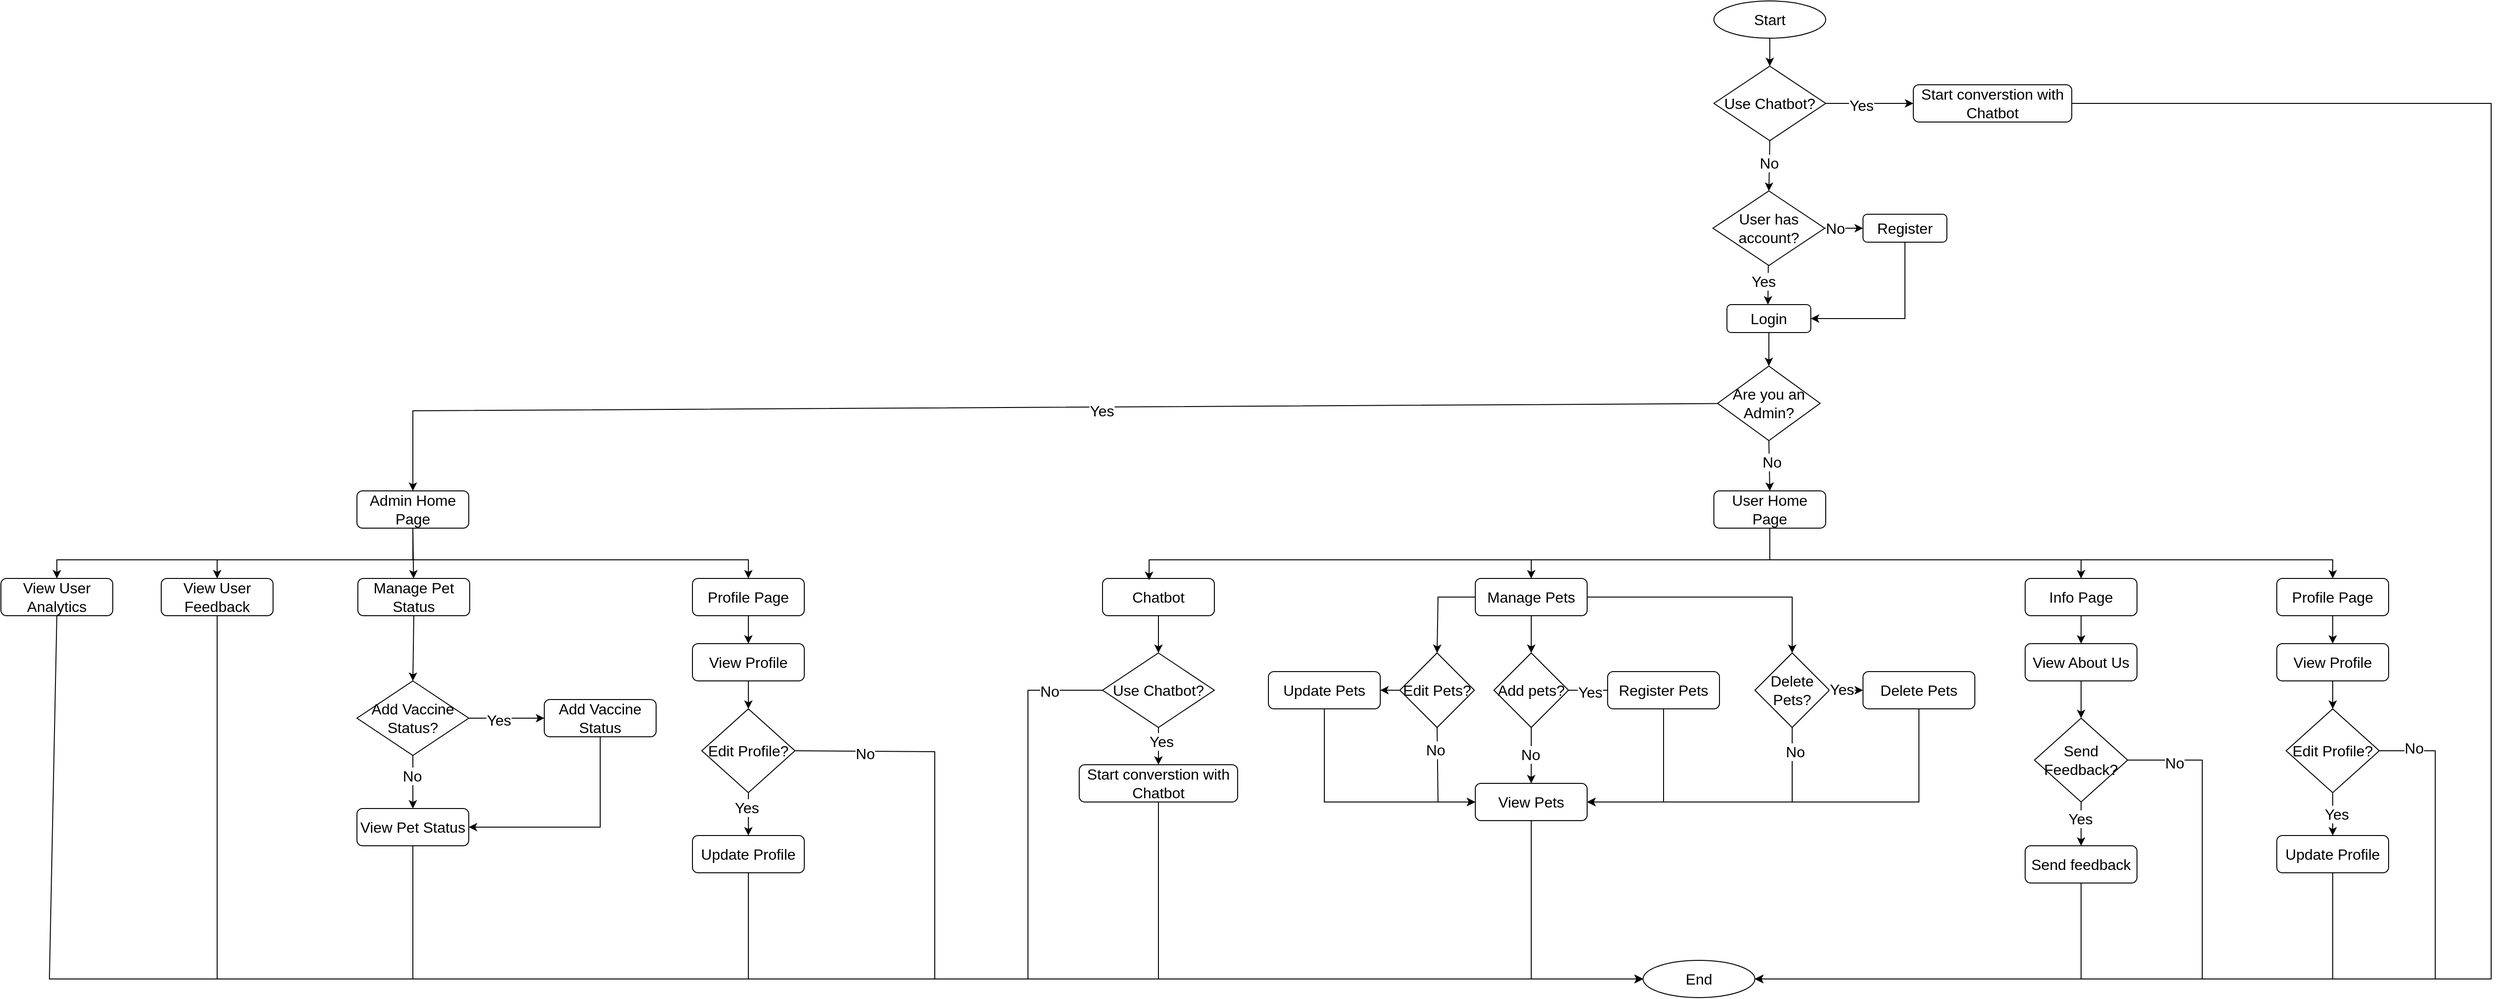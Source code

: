 <mxfile version="24.9.0">
  <diagram id="C5RBs43oDa-KdzZeNtuy" name="Page-1">
    <mxGraphModel dx="6538" dy="3127" grid="1" gridSize="10" guides="1" tooltips="1" connect="1" arrows="1" fold="1" page="1" pageScale="1" pageWidth="1169" pageHeight="827" math="0" shadow="0">
      <root>
        <mxCell id="WIyWlLk6GJQsqaUBKTNV-0" />
        <mxCell id="WIyWlLk6GJQsqaUBKTNV-1" parent="WIyWlLk6GJQsqaUBKTNV-0" />
        <mxCell id="iGWFrbJc25Ctp-Jr03vj-0" value="&lt;font style=&quot;font-size: 16px;&quot;&gt;Start&lt;/font&gt;" style="ellipse;whiteSpace=wrap;html=1;" vertex="1" parent="WIyWlLk6GJQsqaUBKTNV-1">
          <mxGeometry x="316" y="-80" width="120" height="40" as="geometry" />
        </mxCell>
        <mxCell id="iGWFrbJc25Ctp-Jr03vj-3" value="&lt;font style=&quot;font-size: 16px;&quot;&gt;User has account?&lt;/font&gt;" style="rhombus;whiteSpace=wrap;html=1;" vertex="1" parent="WIyWlLk6GJQsqaUBKTNV-1">
          <mxGeometry x="315" y="124" width="120" height="80" as="geometry" />
        </mxCell>
        <mxCell id="iGWFrbJc25Ctp-Jr03vj-4" value="" style="endArrow=classic;html=1;rounded=0;exitX=0.5;exitY=1;exitDx=0;exitDy=0;" edge="1" parent="WIyWlLk6GJQsqaUBKTNV-1">
          <mxGeometry width="50" height="50" relative="1" as="geometry">
            <mxPoint x="374.38" y="204" as="sourcePoint" />
            <mxPoint x="374" y="246" as="targetPoint" />
          </mxGeometry>
        </mxCell>
        <mxCell id="iGWFrbJc25Ctp-Jr03vj-9" value="&lt;font style=&quot;font-size: 16px;&quot;&gt;Yes&lt;/font&gt;" style="edgeLabel;html=1;align=center;verticalAlign=middle;resizable=0;points=[];" vertex="1" connectable="0" parent="iGWFrbJc25Ctp-Jr03vj-4">
          <mxGeometry x="-0.212" y="-5" relative="1" as="geometry">
            <mxPoint as="offset" />
          </mxGeometry>
        </mxCell>
        <mxCell id="iGWFrbJc25Ctp-Jr03vj-5" value="&lt;font style=&quot;font-size: 16px;&quot;&gt;Login&lt;/font&gt;" style="rounded=1;whiteSpace=wrap;html=1;" vertex="1" parent="WIyWlLk6GJQsqaUBKTNV-1">
          <mxGeometry x="330" y="246" width="90" height="30" as="geometry" />
        </mxCell>
        <mxCell id="iGWFrbJc25Ctp-Jr03vj-8" value="&lt;font style=&quot;font-size: 16px;&quot;&gt;Register&lt;/font&gt;" style="rounded=1;whiteSpace=wrap;html=1;" vertex="1" parent="WIyWlLk6GJQsqaUBKTNV-1">
          <mxGeometry x="476" y="149" width="90" height="30" as="geometry" />
        </mxCell>
        <mxCell id="iGWFrbJc25Ctp-Jr03vj-10" value="" style="endArrow=classic;html=1;rounded=0;entryX=0;entryY=0.5;entryDx=0;entryDy=0;" edge="1" parent="WIyWlLk6GJQsqaUBKTNV-1" source="iGWFrbJc25Ctp-Jr03vj-3" target="iGWFrbJc25Ctp-Jr03vj-8">
          <mxGeometry width="50" height="50" relative="1" as="geometry">
            <mxPoint x="275" y="276" as="sourcePoint" />
            <mxPoint x="325" y="226" as="targetPoint" />
          </mxGeometry>
        </mxCell>
        <mxCell id="iGWFrbJc25Ctp-Jr03vj-11" value="&lt;font style=&quot;font-size: 16px;&quot;&gt;No&lt;/font&gt;" style="edgeLabel;html=1;align=center;verticalAlign=middle;resizable=0;points=[];" vertex="1" connectable="0" parent="iGWFrbJc25Ctp-Jr03vj-10">
          <mxGeometry x="-0.415" relative="1" as="geometry">
            <mxPoint x="-1" as="offset" />
          </mxGeometry>
        </mxCell>
        <mxCell id="iGWFrbJc25Ctp-Jr03vj-12" value="" style="endArrow=classic;html=1;rounded=0;exitX=0.5;exitY=1;exitDx=0;exitDy=0;entryX=1;entryY=0.5;entryDx=0;entryDy=0;" edge="1" parent="WIyWlLk6GJQsqaUBKTNV-1" source="iGWFrbJc25Ctp-Jr03vj-8" target="iGWFrbJc25Ctp-Jr03vj-5">
          <mxGeometry width="50" height="50" relative="1" as="geometry">
            <mxPoint x="275" y="276" as="sourcePoint" />
            <mxPoint x="325" y="226" as="targetPoint" />
            <Array as="points">
              <mxPoint x="521" y="261" />
            </Array>
          </mxGeometry>
        </mxCell>
        <mxCell id="iGWFrbJc25Ctp-Jr03vj-13" value="" style="endArrow=classic;html=1;rounded=0;exitX=0.5;exitY=1;exitDx=0;exitDy=0;entryX=0.5;entryY=0;entryDx=0;entryDy=0;" edge="1" parent="WIyWlLk6GJQsqaUBKTNV-1" source="iGWFrbJc25Ctp-Jr03vj-5" target="iGWFrbJc25Ctp-Jr03vj-14">
          <mxGeometry width="50" height="50" relative="1" as="geometry">
            <mxPoint x="275" y="276" as="sourcePoint" />
            <mxPoint x="375" y="316" as="targetPoint" />
          </mxGeometry>
        </mxCell>
        <mxCell id="iGWFrbJc25Ctp-Jr03vj-14" value="&lt;font style=&quot;font-size: 16px;&quot;&gt;Are you an Admin?&lt;/font&gt;" style="rhombus;whiteSpace=wrap;html=1;" vertex="1" parent="WIyWlLk6GJQsqaUBKTNV-1">
          <mxGeometry x="320" y="312" width="110" height="80" as="geometry" />
        </mxCell>
        <mxCell id="iGWFrbJc25Ctp-Jr03vj-16" value="" style="endArrow=classic;html=1;rounded=0;exitX=0.5;exitY=1;exitDx=0;exitDy=0;" edge="1" parent="WIyWlLk6GJQsqaUBKTNV-1" source="iGWFrbJc25Ctp-Jr03vj-14">
          <mxGeometry width="50" height="50" relative="1" as="geometry">
            <mxPoint x="340" y="526" as="sourcePoint" />
            <mxPoint x="376" y="446" as="targetPoint" />
          </mxGeometry>
        </mxCell>
        <mxCell id="iGWFrbJc25Ctp-Jr03vj-18" value="&lt;font style=&quot;font-size: 16px;&quot;&gt;No&lt;/font&gt;" style="edgeLabel;html=1;align=center;verticalAlign=middle;resizable=0;points=[];" vertex="1" connectable="0" parent="iGWFrbJc25Ctp-Jr03vj-16">
          <mxGeometry x="-0.167" y="2" relative="1" as="geometry">
            <mxPoint as="offset" />
          </mxGeometry>
        </mxCell>
        <mxCell id="iGWFrbJc25Ctp-Jr03vj-19" value="&lt;font style=&quot;font-size: 16px;&quot;&gt;User Home Page&lt;/font&gt;" style="rounded=1;whiteSpace=wrap;html=1;" vertex="1" parent="WIyWlLk6GJQsqaUBKTNV-1">
          <mxGeometry x="316" y="446" width="120" height="40" as="geometry" />
        </mxCell>
        <mxCell id="iGWFrbJc25Ctp-Jr03vj-23" value="&lt;font style=&quot;font-size: 16px;&quot;&gt;Manage Pets&lt;/font&gt;" style="rounded=1;whiteSpace=wrap;html=1;" vertex="1" parent="WIyWlLk6GJQsqaUBKTNV-1">
          <mxGeometry x="60" y="540" width="120" height="40" as="geometry" />
        </mxCell>
        <mxCell id="iGWFrbJc25Ctp-Jr03vj-25" value="" style="endArrow=classic;html=1;rounded=0;entryX=0.5;entryY=0;entryDx=0;entryDy=0;exitX=0.5;exitY=1;exitDx=0;exitDy=0;" edge="1" parent="WIyWlLk6GJQsqaUBKTNV-1" source="iGWFrbJc25Ctp-Jr03vj-19" target="iGWFrbJc25Ctp-Jr03vj-23">
          <mxGeometry width="50" height="50" relative="1" as="geometry">
            <mxPoint x="380" y="510" as="sourcePoint" />
            <mxPoint x="380" y="460" as="targetPoint" />
            <Array as="points">
              <mxPoint x="376" y="520" />
              <mxPoint x="120" y="520" />
            </Array>
          </mxGeometry>
        </mxCell>
        <mxCell id="iGWFrbJc25Ctp-Jr03vj-26" value="" style="endArrow=classic;html=1;rounded=0;exitX=0.5;exitY=1;exitDx=0;exitDy=0;entryX=0.5;entryY=0;entryDx=0;entryDy=0;" edge="1" parent="WIyWlLk6GJQsqaUBKTNV-1" source="iGWFrbJc25Ctp-Jr03vj-23" target="iGWFrbJc25Ctp-Jr03vj-27">
          <mxGeometry width="50" height="50" relative="1" as="geometry">
            <mxPoint x="330" y="510" as="sourcePoint" />
            <mxPoint x="120" y="620" as="targetPoint" />
          </mxGeometry>
        </mxCell>
        <mxCell id="iGWFrbJc25Ctp-Jr03vj-27" value="&lt;font style=&quot;font-size: 16px;&quot;&gt;Add pets?&lt;/font&gt;" style="rhombus;whiteSpace=wrap;html=1;" vertex="1" parent="WIyWlLk6GJQsqaUBKTNV-1">
          <mxGeometry x="80" y="620" width="80" height="80" as="geometry" />
        </mxCell>
        <mxCell id="iGWFrbJc25Ctp-Jr03vj-28" value="" style="endArrow=classic;html=1;rounded=0;exitX=1;exitY=0.5;exitDx=0;exitDy=0;" edge="1" parent="WIyWlLk6GJQsqaUBKTNV-1" source="iGWFrbJc25Ctp-Jr03vj-27">
          <mxGeometry width="50" height="50" relative="1" as="geometry">
            <mxPoint x="330" y="510" as="sourcePoint" />
            <mxPoint x="220" y="660" as="targetPoint" />
          </mxGeometry>
        </mxCell>
        <mxCell id="iGWFrbJc25Ctp-Jr03vj-29" value="&lt;font style=&quot;font-size: 16px;&quot;&gt;Yes&lt;/font&gt;" style="edgeLabel;html=1;align=center;verticalAlign=middle;resizable=0;points=[];" vertex="1" connectable="0" parent="iGWFrbJc25Ctp-Jr03vj-28">
          <mxGeometry x="-0.248" y="-2" relative="1" as="geometry">
            <mxPoint as="offset" />
          </mxGeometry>
        </mxCell>
        <mxCell id="iGWFrbJc25Ctp-Jr03vj-30" value="&lt;font style=&quot;font-size: 16px;&quot;&gt;Register Pets&lt;/font&gt;" style="rounded=1;whiteSpace=wrap;html=1;" vertex="1" parent="WIyWlLk6GJQsqaUBKTNV-1">
          <mxGeometry x="202" y="640" width="120" height="40" as="geometry" />
        </mxCell>
        <mxCell id="iGWFrbJc25Ctp-Jr03vj-34" value="&lt;font style=&quot;font-size: 16px;&quot;&gt;View Pets&lt;/font&gt;" style="rounded=1;whiteSpace=wrap;html=1;" vertex="1" parent="WIyWlLk6GJQsqaUBKTNV-1">
          <mxGeometry x="60" y="760" width="120" height="40" as="geometry" />
        </mxCell>
        <mxCell id="iGWFrbJc25Ctp-Jr03vj-35" value="" style="endArrow=classic;html=1;rounded=0;exitX=0.5;exitY=1;exitDx=0;exitDy=0;entryX=0.5;entryY=0;entryDx=0;entryDy=0;" edge="1" parent="WIyWlLk6GJQsqaUBKTNV-1" source="iGWFrbJc25Ctp-Jr03vj-27" target="iGWFrbJc25Ctp-Jr03vj-34">
          <mxGeometry width="50" height="50" relative="1" as="geometry">
            <mxPoint x="230" y="770" as="sourcePoint" />
            <mxPoint x="280" y="720" as="targetPoint" />
          </mxGeometry>
        </mxCell>
        <mxCell id="iGWFrbJc25Ctp-Jr03vj-36" value="&lt;font style=&quot;font-size: 16px;&quot;&gt;No&lt;/font&gt;" style="edgeLabel;html=1;align=center;verticalAlign=middle;resizable=0;points=[];" vertex="1" connectable="0" parent="iGWFrbJc25Ctp-Jr03vj-35">
          <mxGeometry x="-0.047" y="-1" relative="1" as="geometry">
            <mxPoint as="offset" />
          </mxGeometry>
        </mxCell>
        <mxCell id="iGWFrbJc25Ctp-Jr03vj-37" value="" style="endArrow=classic;html=1;rounded=0;exitX=0;exitY=0.5;exitDx=0;exitDy=0;entryX=0.5;entryY=0;entryDx=0;entryDy=0;" edge="1" parent="WIyWlLk6GJQsqaUBKTNV-1" source="iGWFrbJc25Ctp-Jr03vj-23" target="iGWFrbJc25Ctp-Jr03vj-38">
          <mxGeometry width="50" height="50" relative="1" as="geometry">
            <mxPoint x="230" y="760" as="sourcePoint" />
            <mxPoint x="-70" y="560" as="targetPoint" />
            <Array as="points">
              <mxPoint x="20" y="560" />
            </Array>
          </mxGeometry>
        </mxCell>
        <mxCell id="iGWFrbJc25Ctp-Jr03vj-38" value="&lt;font style=&quot;font-size: 16px;&quot;&gt;Edit Pets?&lt;/font&gt;" style="rhombus;whiteSpace=wrap;html=1;" vertex="1" parent="WIyWlLk6GJQsqaUBKTNV-1">
          <mxGeometry x="-21" y="620" width="80" height="80" as="geometry" />
        </mxCell>
        <mxCell id="iGWFrbJc25Ctp-Jr03vj-39" value="" style="endArrow=classic;html=1;rounded=0;exitX=0.5;exitY=1;exitDx=0;exitDy=0;entryX=1;entryY=0.5;entryDx=0;entryDy=0;" edge="1" parent="WIyWlLk6GJQsqaUBKTNV-1" source="iGWFrbJc25Ctp-Jr03vj-30" target="iGWFrbJc25Ctp-Jr03vj-34">
          <mxGeometry width="50" height="50" relative="1" as="geometry">
            <mxPoint x="230" y="660" as="sourcePoint" />
            <mxPoint x="280" y="610" as="targetPoint" />
            <Array as="points">
              <mxPoint x="262" y="780" />
            </Array>
          </mxGeometry>
        </mxCell>
        <mxCell id="iGWFrbJc25Ctp-Jr03vj-40" value="" style="endArrow=classic;html=1;rounded=0;exitX=0.5;exitY=1;exitDx=0;exitDy=0;entryX=0;entryY=0.5;entryDx=0;entryDy=0;" edge="1" parent="WIyWlLk6GJQsqaUBKTNV-1" source="iGWFrbJc25Ctp-Jr03vj-38" target="iGWFrbJc25Ctp-Jr03vj-34">
          <mxGeometry width="50" height="50" relative="1" as="geometry">
            <mxPoint x="-30" y="710" as="sourcePoint" />
            <mxPoint x="280" y="610" as="targetPoint" />
            <Array as="points">
              <mxPoint x="20" y="780" />
            </Array>
          </mxGeometry>
        </mxCell>
        <mxCell id="iGWFrbJc25Ctp-Jr03vj-41" value="&lt;font style=&quot;font-size: 16px;&quot;&gt;No&lt;/font&gt;" style="edgeLabel;html=1;align=center;verticalAlign=middle;resizable=0;points=[];" vertex="1" connectable="0" parent="iGWFrbJc25Ctp-Jr03vj-40">
          <mxGeometry x="-0.607" y="-3" relative="1" as="geometry">
            <mxPoint as="offset" />
          </mxGeometry>
        </mxCell>
        <mxCell id="iGWFrbJc25Ctp-Jr03vj-42" value="" style="endArrow=classic;html=1;rounded=0;exitX=0;exitY=0.5;exitDx=0;exitDy=0;entryX=1;entryY=0.5;entryDx=0;entryDy=0;" edge="1" parent="WIyWlLk6GJQsqaUBKTNV-1" source="iGWFrbJc25Ctp-Jr03vj-38" target="iGWFrbJc25Ctp-Jr03vj-43">
          <mxGeometry width="50" height="50" relative="1" as="geometry">
            <mxPoint x="-20" y="780" as="sourcePoint" />
            <mxPoint x="-110" y="660" as="targetPoint" />
          </mxGeometry>
        </mxCell>
        <mxCell id="iGWFrbJc25Ctp-Jr03vj-43" value="&lt;span style=&quot;font-size: 16px;&quot;&gt;Update Pets&lt;/span&gt;" style="rounded=1;whiteSpace=wrap;html=1;" vertex="1" parent="WIyWlLk6GJQsqaUBKTNV-1">
          <mxGeometry x="-162" y="640" width="120" height="40" as="geometry" />
        </mxCell>
        <mxCell id="iGWFrbJc25Ctp-Jr03vj-45" value="" style="endArrow=classic;html=1;rounded=0;exitX=0.5;exitY=1;exitDx=0;exitDy=0;entryX=0;entryY=0.5;entryDx=0;entryDy=0;" edge="1" parent="WIyWlLk6GJQsqaUBKTNV-1" source="iGWFrbJc25Ctp-Jr03vj-43" target="iGWFrbJc25Ctp-Jr03vj-34">
          <mxGeometry width="50" height="50" relative="1" as="geometry">
            <mxPoint x="-20" y="710" as="sourcePoint" />
            <mxPoint x="-30" y="780" as="targetPoint" />
            <Array as="points">
              <mxPoint x="-102" y="780" />
            </Array>
          </mxGeometry>
        </mxCell>
        <mxCell id="iGWFrbJc25Ctp-Jr03vj-48" value="" style="endArrow=classic;html=1;rounded=0;exitX=1;exitY=0.5;exitDx=0;exitDy=0;entryX=0.5;entryY=0;entryDx=0;entryDy=0;" edge="1" parent="WIyWlLk6GJQsqaUBKTNV-1" source="iGWFrbJc25Ctp-Jr03vj-23" target="iGWFrbJc25Ctp-Jr03vj-49">
          <mxGeometry width="50" height="50" relative="1" as="geometry">
            <mxPoint x="-440" y="660" as="sourcePoint" />
            <mxPoint x="370" y="560" as="targetPoint" />
            <Array as="points">
              <mxPoint x="400" y="560" />
            </Array>
          </mxGeometry>
        </mxCell>
        <mxCell id="iGWFrbJc25Ctp-Jr03vj-49" value="&lt;font style=&quot;font-size: 16px;&quot;&gt;Delete Pets?&lt;/font&gt;" style="rhombus;whiteSpace=wrap;html=1;" vertex="1" parent="WIyWlLk6GJQsqaUBKTNV-1">
          <mxGeometry x="360" y="620" width="80" height="80" as="geometry" />
        </mxCell>
        <mxCell id="iGWFrbJc25Ctp-Jr03vj-50" value="" style="endArrow=classic;html=1;rounded=0;exitX=0.5;exitY=1;exitDx=0;exitDy=0;entryX=1;entryY=0.5;entryDx=0;entryDy=0;" edge="1" parent="WIyWlLk6GJQsqaUBKTNV-1" source="iGWFrbJc25Ctp-Jr03vj-49" target="iGWFrbJc25Ctp-Jr03vj-34">
          <mxGeometry width="50" height="50" relative="1" as="geometry">
            <mxPoint x="-290" y="520" as="sourcePoint" />
            <mxPoint x="-240" y="470" as="targetPoint" />
            <Array as="points">
              <mxPoint x="400" y="780" />
            </Array>
          </mxGeometry>
        </mxCell>
        <mxCell id="iGWFrbJc25Ctp-Jr03vj-51" value="&lt;font style=&quot;font-size: 16px;&quot;&gt;No&lt;/font&gt;" style="edgeLabel;html=1;align=center;verticalAlign=middle;resizable=0;points=[];" vertex="1" connectable="0" parent="iGWFrbJc25Ctp-Jr03vj-50">
          <mxGeometry x="-0.828" y="3" relative="1" as="geometry">
            <mxPoint as="offset" />
          </mxGeometry>
        </mxCell>
        <mxCell id="iGWFrbJc25Ctp-Jr03vj-52" value="&lt;font style=&quot;font-size: 16px;&quot;&gt;Delete Pets&lt;/font&gt;" style="rounded=1;whiteSpace=wrap;html=1;" vertex="1" parent="WIyWlLk6GJQsqaUBKTNV-1">
          <mxGeometry x="476" y="640" width="120" height="40" as="geometry" />
        </mxCell>
        <mxCell id="iGWFrbJc25Ctp-Jr03vj-53" value="" style="endArrow=classic;html=1;rounded=0;exitX=1;exitY=0.5;exitDx=0;exitDy=0;entryX=0;entryY=0.5;entryDx=0;entryDy=0;" edge="1" parent="WIyWlLk6GJQsqaUBKTNV-1" source="iGWFrbJc25Ctp-Jr03vj-49" target="iGWFrbJc25Ctp-Jr03vj-52">
          <mxGeometry width="50" height="50" relative="1" as="geometry">
            <mxPoint x="580" y="450" as="sourcePoint" />
            <mxPoint x="630" y="400" as="targetPoint" />
          </mxGeometry>
        </mxCell>
        <mxCell id="iGWFrbJc25Ctp-Jr03vj-54" value="&lt;font style=&quot;font-size: 16px;&quot;&gt;Yes&lt;/font&gt;" style="edgeLabel;html=1;align=center;verticalAlign=middle;resizable=0;points=[];" vertex="1" connectable="0" parent="iGWFrbJc25Ctp-Jr03vj-53">
          <mxGeometry x="-0.3" y="1" relative="1" as="geometry">
            <mxPoint as="offset" />
          </mxGeometry>
        </mxCell>
        <mxCell id="iGWFrbJc25Ctp-Jr03vj-55" value="" style="endArrow=classic;html=1;rounded=0;exitX=0.5;exitY=1;exitDx=0;exitDy=0;entryX=1;entryY=0.5;entryDx=0;entryDy=0;" edge="1" parent="WIyWlLk6GJQsqaUBKTNV-1" source="iGWFrbJc25Ctp-Jr03vj-52" target="iGWFrbJc25Ctp-Jr03vj-34">
          <mxGeometry width="50" height="50" relative="1" as="geometry">
            <mxPoint x="390" y="580" as="sourcePoint" />
            <mxPoint x="440" y="530" as="targetPoint" />
            <Array as="points">
              <mxPoint x="536" y="780" />
            </Array>
          </mxGeometry>
        </mxCell>
        <mxCell id="iGWFrbJc25Ctp-Jr03vj-57" value="&lt;font style=&quot;font-size: 16px;&quot;&gt;Info Page&lt;/font&gt;" style="rounded=1;whiteSpace=wrap;html=1;" vertex="1" parent="WIyWlLk6GJQsqaUBKTNV-1">
          <mxGeometry x="650" y="540" width="120" height="40" as="geometry" />
        </mxCell>
        <mxCell id="iGWFrbJc25Ctp-Jr03vj-58" value="" style="endArrow=classic;html=1;rounded=0;entryX=0.5;entryY=0;entryDx=0;entryDy=0;exitX=0.5;exitY=1;exitDx=0;exitDy=0;" edge="1" parent="WIyWlLk6GJQsqaUBKTNV-1" source="iGWFrbJc25Ctp-Jr03vj-19" target="iGWFrbJc25Ctp-Jr03vj-57">
          <mxGeometry width="50" height="50" relative="1" as="geometry">
            <mxPoint x="450" y="470" as="sourcePoint" />
            <mxPoint x="500" y="420" as="targetPoint" />
            <Array as="points">
              <mxPoint x="376" y="520" />
              <mxPoint x="530" y="520" />
              <mxPoint x="710" y="520" />
            </Array>
          </mxGeometry>
        </mxCell>
        <mxCell id="iGWFrbJc25Ctp-Jr03vj-60" value="&lt;span style=&quot;font-size: 16px;&quot;&gt;End&lt;/span&gt;" style="ellipse;whiteSpace=wrap;html=1;" vertex="1" parent="WIyWlLk6GJQsqaUBKTNV-1">
          <mxGeometry x="240" y="950" width="120" height="40" as="geometry" />
        </mxCell>
        <mxCell id="iGWFrbJc25Ctp-Jr03vj-61" value="" style="endArrow=classic;html=1;rounded=0;exitX=0.5;exitY=1;exitDx=0;exitDy=0;entryX=0;entryY=0.5;entryDx=0;entryDy=0;" edge="1" parent="WIyWlLk6GJQsqaUBKTNV-1" source="iGWFrbJc25Ctp-Jr03vj-34" target="iGWFrbJc25Ctp-Jr03vj-60">
          <mxGeometry width="50" height="50" relative="1" as="geometry">
            <mxPoint x="340" y="750" as="sourcePoint" />
            <mxPoint x="390" y="700" as="targetPoint" />
            <Array as="points">
              <mxPoint x="120" y="970" />
            </Array>
          </mxGeometry>
        </mxCell>
        <mxCell id="iGWFrbJc25Ctp-Jr03vj-62" value="&lt;font style=&quot;font-size: 16px;&quot;&gt;View About Us&lt;/font&gt;" style="rounded=1;whiteSpace=wrap;html=1;" vertex="1" parent="WIyWlLk6GJQsqaUBKTNV-1">
          <mxGeometry x="650" y="610" width="120" height="40" as="geometry" />
        </mxCell>
        <mxCell id="iGWFrbJc25Ctp-Jr03vj-63" value="" style="endArrow=classic;html=1;rounded=0;exitX=0.5;exitY=1;exitDx=0;exitDy=0;entryX=0.5;entryY=0;entryDx=0;entryDy=0;" edge="1" parent="WIyWlLk6GJQsqaUBKTNV-1" source="iGWFrbJc25Ctp-Jr03vj-57" target="iGWFrbJc25Ctp-Jr03vj-62">
          <mxGeometry width="50" height="50" relative="1" as="geometry">
            <mxPoint x="700" y="590" as="sourcePoint" />
            <mxPoint x="390" y="700" as="targetPoint" />
          </mxGeometry>
        </mxCell>
        <mxCell id="iGWFrbJc25Ctp-Jr03vj-65" value="&lt;font style=&quot;font-size: 16px;&quot;&gt;Send Feedback?&lt;/font&gt;" style="rhombus;whiteSpace=wrap;html=1;" vertex="1" parent="WIyWlLk6GJQsqaUBKTNV-1">
          <mxGeometry x="660" y="690" width="100" height="90" as="geometry" />
        </mxCell>
        <mxCell id="iGWFrbJc25Ctp-Jr03vj-66" value="" style="endArrow=classic;html=1;rounded=0;exitX=0.5;exitY=1;exitDx=0;exitDy=0;" edge="1" parent="WIyWlLk6GJQsqaUBKTNV-1" source="iGWFrbJc25Ctp-Jr03vj-62" target="iGWFrbJc25Ctp-Jr03vj-65">
          <mxGeometry width="50" height="50" relative="1" as="geometry">
            <mxPoint x="440" y="740" as="sourcePoint" />
            <mxPoint x="490" y="690" as="targetPoint" />
          </mxGeometry>
        </mxCell>
        <mxCell id="iGWFrbJc25Ctp-Jr03vj-69" value="&lt;span style=&quot;font-size: 16px;&quot;&gt;Send feedback&lt;/span&gt;" style="rounded=1;whiteSpace=wrap;html=1;" vertex="1" parent="WIyWlLk6GJQsqaUBKTNV-1">
          <mxGeometry x="650" y="827" width="120" height="40" as="geometry" />
        </mxCell>
        <mxCell id="iGWFrbJc25Ctp-Jr03vj-70" value="" style="endArrow=classic;html=1;rounded=0;exitX=0.5;exitY=1;exitDx=0;exitDy=0;" edge="1" parent="WIyWlLk6GJQsqaUBKTNV-1" source="iGWFrbJc25Ctp-Jr03vj-65" target="iGWFrbJc25Ctp-Jr03vj-69">
          <mxGeometry width="50" height="50" relative="1" as="geometry">
            <mxPoint x="440" y="740" as="sourcePoint" />
            <mxPoint x="490" y="690" as="targetPoint" />
          </mxGeometry>
        </mxCell>
        <mxCell id="iGWFrbJc25Ctp-Jr03vj-71" value="&lt;font style=&quot;font-size: 16px;&quot;&gt;Yes&lt;/font&gt;" style="edgeLabel;html=1;align=center;verticalAlign=middle;resizable=0;points=[];" vertex="1" connectable="0" parent="iGWFrbJc25Ctp-Jr03vj-70">
          <mxGeometry x="-0.247" y="-1" relative="1" as="geometry">
            <mxPoint as="offset" />
          </mxGeometry>
        </mxCell>
        <mxCell id="iGWFrbJc25Ctp-Jr03vj-75" value="" style="endArrow=classic;html=1;rounded=0;exitX=0.5;exitY=1;exitDx=0;exitDy=0;entryX=1;entryY=0.5;entryDx=0;entryDy=0;" edge="1" parent="WIyWlLk6GJQsqaUBKTNV-1" source="iGWFrbJc25Ctp-Jr03vj-69" target="iGWFrbJc25Ctp-Jr03vj-60">
          <mxGeometry width="50" height="50" relative="1" as="geometry">
            <mxPoint x="440" y="730" as="sourcePoint" />
            <mxPoint x="490" y="680" as="targetPoint" />
            <Array as="points">
              <mxPoint x="710" y="970" />
            </Array>
          </mxGeometry>
        </mxCell>
        <mxCell id="iGWFrbJc25Ctp-Jr03vj-76" value="&lt;span style=&quot;font-size: 16px;&quot;&gt;Profile Page&lt;/span&gt;" style="rounded=1;whiteSpace=wrap;html=1;" vertex="1" parent="WIyWlLk6GJQsqaUBKTNV-1">
          <mxGeometry x="920" y="540" width="120" height="40" as="geometry" />
        </mxCell>
        <mxCell id="iGWFrbJc25Ctp-Jr03vj-78" value="" style="endArrow=classic;html=1;rounded=0;exitX=0.5;exitY=1;exitDx=0;exitDy=0;entryX=0.5;entryY=0;entryDx=0;entryDy=0;" edge="1" parent="WIyWlLk6GJQsqaUBKTNV-1" source="iGWFrbJc25Ctp-Jr03vj-19" target="iGWFrbJc25Ctp-Jr03vj-76">
          <mxGeometry width="50" height="50" relative="1" as="geometry">
            <mxPoint x="240" y="810" as="sourcePoint" />
            <mxPoint x="290" y="760" as="targetPoint" />
            <Array as="points">
              <mxPoint x="376" y="520" />
              <mxPoint x="690" y="520" />
              <mxPoint x="980" y="520" />
            </Array>
          </mxGeometry>
        </mxCell>
        <mxCell id="iGWFrbJc25Ctp-Jr03vj-79" value="&lt;font style=&quot;font-size: 16px;&quot;&gt;View Profile&lt;/font&gt;" style="rounded=1;whiteSpace=wrap;html=1;" vertex="1" parent="WIyWlLk6GJQsqaUBKTNV-1">
          <mxGeometry x="920" y="610" width="120" height="40" as="geometry" />
        </mxCell>
        <mxCell id="iGWFrbJc25Ctp-Jr03vj-80" value="" style="endArrow=classic;html=1;rounded=0;exitX=0.5;exitY=1;exitDx=0;exitDy=0;entryX=0.5;entryY=0;entryDx=0;entryDy=0;" edge="1" parent="WIyWlLk6GJQsqaUBKTNV-1" source="iGWFrbJc25Ctp-Jr03vj-76" target="iGWFrbJc25Ctp-Jr03vj-79">
          <mxGeometry width="50" height="50" relative="1" as="geometry">
            <mxPoint x="270" y="800" as="sourcePoint" />
            <mxPoint x="320" y="750" as="targetPoint" />
          </mxGeometry>
        </mxCell>
        <mxCell id="iGWFrbJc25Ctp-Jr03vj-81" value="&lt;font style=&quot;font-size: 16px;&quot;&gt;Edit Profile?&lt;/font&gt;" style="rhombus;whiteSpace=wrap;html=1;" vertex="1" parent="WIyWlLk6GJQsqaUBKTNV-1">
          <mxGeometry x="930" y="680" width="100" height="90" as="geometry" />
        </mxCell>
        <mxCell id="iGWFrbJc25Ctp-Jr03vj-82" value="" style="endArrow=classic;html=1;rounded=0;exitX=1;exitY=0.5;exitDx=0;exitDy=0;entryX=1;entryY=0.5;entryDx=0;entryDy=0;" edge="1" parent="WIyWlLk6GJQsqaUBKTNV-1" source="iGWFrbJc25Ctp-Jr03vj-65" target="iGWFrbJc25Ctp-Jr03vj-60">
          <mxGeometry width="50" height="50" relative="1" as="geometry">
            <mxPoint x="610" y="760" as="sourcePoint" />
            <mxPoint x="660" y="710" as="targetPoint" />
            <Array as="points">
              <mxPoint x="840" y="735" />
              <mxPoint x="840" y="970" />
              <mxPoint x="670" y="970" />
            </Array>
          </mxGeometry>
        </mxCell>
        <mxCell id="iGWFrbJc25Ctp-Jr03vj-84" value="&lt;font style=&quot;font-size: 16px;&quot;&gt;No&lt;/font&gt;" style="edgeLabel;html=1;align=center;verticalAlign=middle;resizable=0;points=[];" vertex="1" connectable="0" parent="iGWFrbJc25Ctp-Jr03vj-82">
          <mxGeometry x="-0.874" y="-3" relative="1" as="geometry">
            <mxPoint as="offset" />
          </mxGeometry>
        </mxCell>
        <mxCell id="iGWFrbJc25Ctp-Jr03vj-85" value="" style="endArrow=classic;html=1;rounded=0;exitX=0.5;exitY=1;exitDx=0;exitDy=0;" edge="1" parent="WIyWlLk6GJQsqaUBKTNV-1" source="iGWFrbJc25Ctp-Jr03vj-79" target="iGWFrbJc25Ctp-Jr03vj-81">
          <mxGeometry width="50" height="50" relative="1" as="geometry">
            <mxPoint x="640" y="760" as="sourcePoint" />
            <mxPoint x="690" y="710" as="targetPoint" />
          </mxGeometry>
        </mxCell>
        <mxCell id="iGWFrbJc25Ctp-Jr03vj-86" value="&lt;span style=&quot;font-size: 16px;&quot;&gt;Update Profile&lt;/span&gt;" style="rounded=1;whiteSpace=wrap;html=1;" vertex="1" parent="WIyWlLk6GJQsqaUBKTNV-1">
          <mxGeometry x="920" y="816" width="120" height="40" as="geometry" />
        </mxCell>
        <mxCell id="iGWFrbJc25Ctp-Jr03vj-89" style="edgeStyle=orthogonalEdgeStyle;rounded=0;orthogonalLoop=1;jettySize=auto;html=1;exitX=0.5;exitY=1;exitDx=0;exitDy=0;" edge="1" parent="WIyWlLk6GJQsqaUBKTNV-1" source="iGWFrbJc25Ctp-Jr03vj-86" target="iGWFrbJc25Ctp-Jr03vj-86">
          <mxGeometry relative="1" as="geometry" />
        </mxCell>
        <mxCell id="iGWFrbJc25Ctp-Jr03vj-90" value="" style="endArrow=classic;html=1;rounded=0;entryX=0.5;entryY=0;entryDx=0;entryDy=0;exitX=0.5;exitY=1;exitDx=0;exitDy=0;" edge="1" parent="WIyWlLk6GJQsqaUBKTNV-1" source="iGWFrbJc25Ctp-Jr03vj-81" target="iGWFrbJc25Ctp-Jr03vj-86">
          <mxGeometry width="50" height="50" relative="1" as="geometry">
            <mxPoint x="640" y="760" as="sourcePoint" />
            <mxPoint x="690" y="710" as="targetPoint" />
          </mxGeometry>
        </mxCell>
        <mxCell id="iGWFrbJc25Ctp-Jr03vj-91" value="&lt;font style=&quot;font-size: 16px;&quot;&gt;Yes&lt;/font&gt;" style="edgeLabel;html=1;align=center;verticalAlign=middle;resizable=0;points=[];" vertex="1" connectable="0" parent="iGWFrbJc25Ctp-Jr03vj-90">
          <mxGeometry x="-0.019" y="4" relative="1" as="geometry">
            <mxPoint as="offset" />
          </mxGeometry>
        </mxCell>
        <mxCell id="iGWFrbJc25Ctp-Jr03vj-92" value="" style="endArrow=classic;html=1;rounded=0;exitX=0.5;exitY=1;exitDx=0;exitDy=0;entryX=1;entryY=0.5;entryDx=0;entryDy=0;" edge="1" parent="WIyWlLk6GJQsqaUBKTNV-1" source="iGWFrbJc25Ctp-Jr03vj-86" target="iGWFrbJc25Ctp-Jr03vj-60">
          <mxGeometry width="50" height="50" relative="1" as="geometry">
            <mxPoint x="500" y="690" as="sourcePoint" />
            <mxPoint x="550" y="640" as="targetPoint" />
            <Array as="points">
              <mxPoint x="980" y="970" />
            </Array>
          </mxGeometry>
        </mxCell>
        <mxCell id="iGWFrbJc25Ctp-Jr03vj-93" value="" style="endArrow=classic;html=1;rounded=0;exitX=1;exitY=0.5;exitDx=0;exitDy=0;entryX=1;entryY=0.5;entryDx=0;entryDy=0;" edge="1" parent="WIyWlLk6GJQsqaUBKTNV-1" source="iGWFrbJc25Ctp-Jr03vj-81" target="iGWFrbJc25Ctp-Jr03vj-60">
          <mxGeometry width="50" height="50" relative="1" as="geometry">
            <mxPoint x="380" y="950" as="sourcePoint" />
            <mxPoint x="430" y="900" as="targetPoint" />
            <Array as="points">
              <mxPoint x="1090" y="725" />
              <mxPoint x="1090" y="970" />
            </Array>
          </mxGeometry>
        </mxCell>
        <mxCell id="iGWFrbJc25Ctp-Jr03vj-94" value="&lt;font style=&quot;font-size: 16px;&quot;&gt;No&lt;/font&gt;" style="edgeLabel;html=1;align=center;verticalAlign=middle;resizable=0;points=[];" vertex="1" connectable="0" parent="iGWFrbJc25Ctp-Jr03vj-93">
          <mxGeometry x="-0.929" y="3" relative="1" as="geometry">
            <mxPoint as="offset" />
          </mxGeometry>
        </mxCell>
        <mxCell id="iGWFrbJc25Ctp-Jr03vj-96" value="&lt;span style=&quot;font-size: 16px;&quot;&gt;Use Chatbot?&lt;/span&gt;" style="rhombus;whiteSpace=wrap;html=1;" vertex="1" parent="WIyWlLk6GJQsqaUBKTNV-1">
          <mxGeometry x="316" y="-10" width="120" height="80" as="geometry" />
        </mxCell>
        <mxCell id="iGWFrbJc25Ctp-Jr03vj-97" value="" style="endArrow=classic;html=1;rounded=0;exitX=0.5;exitY=1;exitDx=0;exitDy=0;" edge="1" parent="WIyWlLk6GJQsqaUBKTNV-1" source="iGWFrbJc25Ctp-Jr03vj-0" target="iGWFrbJc25Ctp-Jr03vj-96">
          <mxGeometry width="50" height="50" relative="1" as="geometry">
            <mxPoint x="140" y="60" as="sourcePoint" />
            <mxPoint x="190" y="10" as="targetPoint" />
          </mxGeometry>
        </mxCell>
        <mxCell id="iGWFrbJc25Ctp-Jr03vj-98" value="" style="endArrow=classic;html=1;rounded=0;exitX=0.5;exitY=1;exitDx=0;exitDy=0;entryX=0.5;entryY=0;entryDx=0;entryDy=0;" edge="1" parent="WIyWlLk6GJQsqaUBKTNV-1" source="iGWFrbJc25Ctp-Jr03vj-96" target="iGWFrbJc25Ctp-Jr03vj-3">
          <mxGeometry width="50" height="50" relative="1" as="geometry">
            <mxPoint x="40" y="60" as="sourcePoint" />
            <mxPoint x="90" y="10" as="targetPoint" />
          </mxGeometry>
        </mxCell>
        <mxCell id="iGWFrbJc25Ctp-Jr03vj-99" value="&lt;font style=&quot;font-size: 16px;&quot;&gt;No&lt;/font&gt;" style="edgeLabel;html=1;align=center;verticalAlign=middle;resizable=0;points=[];" vertex="1" connectable="0" parent="iGWFrbJc25Ctp-Jr03vj-98">
          <mxGeometry x="-0.121" y="-1" relative="1" as="geometry">
            <mxPoint as="offset" />
          </mxGeometry>
        </mxCell>
        <mxCell id="iGWFrbJc25Ctp-Jr03vj-100" value="" style="endArrow=classic;html=1;rounded=0;exitX=1;exitY=0.5;exitDx=0;exitDy=0;" edge="1" parent="WIyWlLk6GJQsqaUBKTNV-1" source="iGWFrbJc25Ctp-Jr03vj-96">
          <mxGeometry width="50" height="50" relative="1" as="geometry">
            <mxPoint x="-70" y="-130" as="sourcePoint" />
            <mxPoint x="530" y="30" as="targetPoint" />
          </mxGeometry>
        </mxCell>
        <mxCell id="iGWFrbJc25Ctp-Jr03vj-101" value="&lt;font style=&quot;font-size: 16px;&quot;&gt;Yes&lt;/font&gt;" style="edgeLabel;html=1;align=center;verticalAlign=middle;resizable=0;points=[];" vertex="1" connectable="0" parent="iGWFrbJc25Ctp-Jr03vj-100">
          <mxGeometry x="-0.192" y="-2" relative="1" as="geometry">
            <mxPoint as="offset" />
          </mxGeometry>
        </mxCell>
        <mxCell id="iGWFrbJc25Ctp-Jr03vj-102" value="&lt;font style=&quot;font-size: 16px;&quot;&gt;Start converstion with Chatbot&lt;/font&gt;" style="rounded=1;whiteSpace=wrap;html=1;" vertex="1" parent="WIyWlLk6GJQsqaUBKTNV-1">
          <mxGeometry x="530" y="10" width="170" height="40" as="geometry" />
        </mxCell>
        <mxCell id="iGWFrbJc25Ctp-Jr03vj-103" value="" style="endArrow=classic;html=1;rounded=0;exitX=1;exitY=0.5;exitDx=0;exitDy=0;entryX=1;entryY=0.5;entryDx=0;entryDy=0;" edge="1" parent="WIyWlLk6GJQsqaUBKTNV-1" source="iGWFrbJc25Ctp-Jr03vj-102" target="iGWFrbJc25Ctp-Jr03vj-60">
          <mxGeometry width="50" height="50" relative="1" as="geometry">
            <mxPoint x="130" y="-210" as="sourcePoint" />
            <mxPoint x="478" y="970" as="targetPoint" />
            <Array as="points">
              <mxPoint x="1150" y="30" />
              <mxPoint x="1150" y="970" />
            </Array>
          </mxGeometry>
        </mxCell>
        <mxCell id="iGWFrbJc25Ctp-Jr03vj-104" value="&lt;span style=&quot;font-size: 16px;&quot;&gt;Chatbot&lt;/span&gt;" style="rounded=1;whiteSpace=wrap;html=1;" vertex="1" parent="WIyWlLk6GJQsqaUBKTNV-1">
          <mxGeometry x="-340" y="540" width="120" height="40" as="geometry" />
        </mxCell>
        <mxCell id="iGWFrbJc25Ctp-Jr03vj-105" value="" style="endArrow=classic;html=1;rounded=0;exitX=0.5;exitY=1;exitDx=0;exitDy=0;entryX=0.416;entryY=0.043;entryDx=0;entryDy=0;entryPerimeter=0;" edge="1" parent="WIyWlLk6GJQsqaUBKTNV-1" source="iGWFrbJc25Ctp-Jr03vj-19" target="iGWFrbJc25Ctp-Jr03vj-104">
          <mxGeometry width="50" height="50" relative="1" as="geometry">
            <mxPoint x="80" y="670" as="sourcePoint" />
            <mxPoint x="120" y="490" as="targetPoint" />
            <Array as="points">
              <mxPoint x="376" y="520" />
              <mxPoint x="40" y="520" />
              <mxPoint x="-290" y="520" />
            </Array>
          </mxGeometry>
        </mxCell>
        <mxCell id="iGWFrbJc25Ctp-Jr03vj-106" value="&lt;span style=&quot;font-size: 16px;&quot;&gt;Use Chatbot?&lt;/span&gt;" style="rhombus;whiteSpace=wrap;html=1;" vertex="1" parent="WIyWlLk6GJQsqaUBKTNV-1">
          <mxGeometry x="-340" y="620" width="120" height="80" as="geometry" />
        </mxCell>
        <mxCell id="iGWFrbJc25Ctp-Jr03vj-107" value="" style="endArrow=classic;html=1;rounded=0;exitX=0.5;exitY=1;exitDx=0;exitDy=0;" edge="1" parent="WIyWlLk6GJQsqaUBKTNV-1" source="iGWFrbJc25Ctp-Jr03vj-104" target="iGWFrbJc25Ctp-Jr03vj-106">
          <mxGeometry width="50" height="50" relative="1" as="geometry">
            <mxPoint x="-120" y="680" as="sourcePoint" />
            <mxPoint x="-70" y="630" as="targetPoint" />
          </mxGeometry>
        </mxCell>
        <mxCell id="iGWFrbJc25Ctp-Jr03vj-108" value="" style="endArrow=classic;html=1;rounded=0;exitX=0.5;exitY=1;exitDx=0;exitDy=0;entryX=0.5;entryY=0;entryDx=0;entryDy=0;" edge="1" parent="WIyWlLk6GJQsqaUBKTNV-1" source="iGWFrbJc25Ctp-Jr03vj-106" target="iGWFrbJc25Ctp-Jr03vj-109">
          <mxGeometry width="50" height="50" relative="1" as="geometry">
            <mxPoint x="-40" y="550" as="sourcePoint" />
            <mxPoint x="10" y="500" as="targetPoint" />
          </mxGeometry>
        </mxCell>
        <mxCell id="iGWFrbJc25Ctp-Jr03vj-112" value="&lt;font style=&quot;font-size: 16px;&quot;&gt;Yes&lt;/font&gt;" style="edgeLabel;html=1;align=center;verticalAlign=middle;resizable=0;points=[];" vertex="1" connectable="0" parent="iGWFrbJc25Ctp-Jr03vj-108">
          <mxGeometry x="-0.25" y="3" relative="1" as="geometry">
            <mxPoint as="offset" />
          </mxGeometry>
        </mxCell>
        <mxCell id="iGWFrbJc25Ctp-Jr03vj-109" value="&lt;font style=&quot;font-size: 16px;&quot;&gt;Start converstion with Chatbot&lt;/font&gt;" style="rounded=1;whiteSpace=wrap;html=1;" vertex="1" parent="WIyWlLk6GJQsqaUBKTNV-1">
          <mxGeometry x="-365" y="740" width="170" height="40" as="geometry" />
        </mxCell>
        <mxCell id="iGWFrbJc25Ctp-Jr03vj-111" value="" style="endArrow=classic;html=1;rounded=0;exitX=0.5;exitY=1;exitDx=0;exitDy=0;entryX=0;entryY=0.5;entryDx=0;entryDy=0;" edge="1" parent="WIyWlLk6GJQsqaUBKTNV-1" source="iGWFrbJc25Ctp-Jr03vj-109" target="iGWFrbJc25Ctp-Jr03vj-60">
          <mxGeometry width="50" height="50" relative="1" as="geometry">
            <mxPoint x="-140" y="960" as="sourcePoint" />
            <mxPoint x="-90" y="910" as="targetPoint" />
            <Array as="points">
              <mxPoint x="-280" y="970" />
            </Array>
          </mxGeometry>
        </mxCell>
        <mxCell id="iGWFrbJc25Ctp-Jr03vj-113" value="" style="endArrow=classic;html=1;rounded=0;exitX=0;exitY=0.5;exitDx=0;exitDy=0;entryX=0;entryY=0.5;entryDx=0;entryDy=0;" edge="1" parent="WIyWlLk6GJQsqaUBKTNV-1" source="iGWFrbJc25Ctp-Jr03vj-106" target="iGWFrbJc25Ctp-Jr03vj-60">
          <mxGeometry width="50" height="50" relative="1" as="geometry">
            <mxPoint x="-540" y="880" as="sourcePoint" />
            <mxPoint x="-400" y="980" as="targetPoint" />
            <Array as="points">
              <mxPoint x="-420" y="660" />
              <mxPoint x="-420" y="970" />
            </Array>
          </mxGeometry>
        </mxCell>
        <mxCell id="iGWFrbJc25Ctp-Jr03vj-114" value="&lt;font style=&quot;font-size: 16px;&quot;&gt;No&lt;/font&gt;" style="edgeLabel;html=1;align=center;verticalAlign=middle;resizable=0;points=[];" vertex="1" connectable="0" parent="iGWFrbJc25Ctp-Jr03vj-113">
          <mxGeometry x="-0.89" y="1" relative="1" as="geometry">
            <mxPoint as="offset" />
          </mxGeometry>
        </mxCell>
        <mxCell id="iGWFrbJc25Ctp-Jr03vj-116" value="&lt;font style=&quot;font-size: 16px;&quot;&gt;Admin Home Page&lt;/font&gt;" style="rounded=1;whiteSpace=wrap;html=1;" vertex="1" parent="WIyWlLk6GJQsqaUBKTNV-1">
          <mxGeometry x="-1140" y="446" width="120" height="40" as="geometry" />
        </mxCell>
        <mxCell id="iGWFrbJc25Ctp-Jr03vj-118" value="" style="endArrow=classic;html=1;rounded=0;entryX=0.5;entryY=0;entryDx=0;entryDy=0;" edge="1" parent="WIyWlLk6GJQsqaUBKTNV-1" source="iGWFrbJc25Ctp-Jr03vj-14" target="iGWFrbJc25Ctp-Jr03vj-116">
          <mxGeometry width="50" height="50" relative="1" as="geometry">
            <mxPoint x="310" y="352" as="sourcePoint" />
            <mxPoint x="-370" y="470" as="targetPoint" />
            <Array as="points">
              <mxPoint x="-1080" y="360" />
            </Array>
          </mxGeometry>
        </mxCell>
        <mxCell id="iGWFrbJc25Ctp-Jr03vj-119" value="&lt;font style=&quot;font-size: 16px;&quot;&gt;Yes&lt;/font&gt;" style="edgeLabel;html=1;align=center;verticalAlign=middle;resizable=0;points=[];" vertex="1" connectable="0" parent="iGWFrbJc25Ctp-Jr03vj-118">
          <mxGeometry x="-0.109" y="4" relative="1" as="geometry">
            <mxPoint as="offset" />
          </mxGeometry>
        </mxCell>
        <mxCell id="iGWFrbJc25Ctp-Jr03vj-120" value="" style="endArrow=classic;html=1;rounded=0;exitX=0.5;exitY=1;exitDx=0;exitDy=0;entryX=0.5;entryY=0;entryDx=0;entryDy=0;" edge="1" parent="WIyWlLk6GJQsqaUBKTNV-1" source="iGWFrbJc25Ctp-Jr03vj-116" target="iGWFrbJc25Ctp-Jr03vj-121">
          <mxGeometry width="50" height="50" relative="1" as="geometry">
            <mxPoint x="-670" y="510" as="sourcePoint" />
            <mxPoint x="-1579.412" y="520" as="targetPoint" />
            <Array as="points">
              <mxPoint x="-1080" y="520" />
              <mxPoint x="-1462" y="520" />
            </Array>
          </mxGeometry>
        </mxCell>
        <mxCell id="iGWFrbJc25Ctp-Jr03vj-121" value="&lt;span style=&quot;font-size: 16px;&quot;&gt;View User Analytics&lt;/span&gt;" style="rounded=1;whiteSpace=wrap;html=1;" vertex="1" parent="WIyWlLk6GJQsqaUBKTNV-1">
          <mxGeometry x="-1522" y="540" width="120" height="40" as="geometry" />
        </mxCell>
        <mxCell id="iGWFrbJc25Ctp-Jr03vj-125" value="&lt;span style=&quot;font-size: 16px;&quot;&gt;View User Feedback&lt;/span&gt;" style="rounded=1;whiteSpace=wrap;html=1;" vertex="1" parent="WIyWlLk6GJQsqaUBKTNV-1">
          <mxGeometry x="-1350" y="540" width="120" height="40" as="geometry" />
        </mxCell>
        <mxCell id="iGWFrbJc25Ctp-Jr03vj-126" value="" style="endArrow=classic;html=1;rounded=0;exitX=0.5;exitY=1;exitDx=0;exitDy=0;entryX=0.5;entryY=0;entryDx=0;entryDy=0;" edge="1" parent="WIyWlLk6GJQsqaUBKTNV-1" source="iGWFrbJc25Ctp-Jr03vj-116" target="iGWFrbJc25Ctp-Jr03vj-125">
          <mxGeometry width="50" height="50" relative="1" as="geometry">
            <mxPoint x="-1020" y="440" as="sourcePoint" />
            <mxPoint x="-970" y="390" as="targetPoint" />
            <Array as="points">
              <mxPoint x="-1080" y="520" />
              <mxPoint x="-1180" y="520" />
              <mxPoint x="-1290" y="520" />
            </Array>
          </mxGeometry>
        </mxCell>
        <mxCell id="iGWFrbJc25Ctp-Jr03vj-128" value="&lt;span style=&quot;font-size: 16px;&quot;&gt;Manage Pet Status&lt;/span&gt;" style="rounded=1;whiteSpace=wrap;html=1;" vertex="1" parent="WIyWlLk6GJQsqaUBKTNV-1">
          <mxGeometry x="-1139" y="540" width="120" height="40" as="geometry" />
        </mxCell>
        <mxCell id="iGWFrbJc25Ctp-Jr03vj-129" value="" style="endArrow=classic;html=1;rounded=0;exitX=0.5;exitY=1;exitDx=0;exitDy=0;entryX=0.5;entryY=0;entryDx=0;entryDy=0;" edge="1" parent="WIyWlLk6GJQsqaUBKTNV-1" source="iGWFrbJc25Ctp-Jr03vj-128" target="iGWFrbJc25Ctp-Jr03vj-130">
          <mxGeometry width="50" height="50" relative="1" as="geometry">
            <mxPoint x="-1062.0" y="580" as="sourcePoint" />
            <mxPoint x="-1056" y="650" as="targetPoint" />
          </mxGeometry>
        </mxCell>
        <mxCell id="iGWFrbJc25Ctp-Jr03vj-130" value="&lt;span style=&quot;font-size: 16px;&quot;&gt;Add Vaccine Status?&lt;/span&gt;" style="rhombus;whiteSpace=wrap;html=1;" vertex="1" parent="WIyWlLk6GJQsqaUBKTNV-1">
          <mxGeometry x="-1140" y="650" width="120" height="80" as="geometry" />
        </mxCell>
        <mxCell id="iGWFrbJc25Ctp-Jr03vj-131" value="&lt;font style=&quot;font-size: 16px;&quot;&gt;View Pet Status&lt;/font&gt;" style="rounded=1;whiteSpace=wrap;html=1;" vertex="1" parent="WIyWlLk6GJQsqaUBKTNV-1">
          <mxGeometry x="-1140" y="787" width="120" height="40" as="geometry" />
        </mxCell>
        <mxCell id="iGWFrbJc25Ctp-Jr03vj-132" value="" style="endArrow=classic;html=1;rounded=0;exitX=0.5;exitY=1;exitDx=0;exitDy=0;entryX=0.5;entryY=0;entryDx=0;entryDy=0;" edge="1" parent="WIyWlLk6GJQsqaUBKTNV-1" source="iGWFrbJc25Ctp-Jr03vj-130" target="iGWFrbJc25Ctp-Jr03vj-131">
          <mxGeometry width="50" height="50" relative="1" as="geometry">
            <mxPoint x="-1249" y="720" as="sourcePoint" />
            <mxPoint x="-1199" y="670" as="targetPoint" />
          </mxGeometry>
        </mxCell>
        <mxCell id="iGWFrbJc25Ctp-Jr03vj-133" value="&lt;font style=&quot;font-size: 16px;&quot;&gt;No&lt;/font&gt;" style="edgeLabel;html=1;align=center;verticalAlign=middle;resizable=0;points=[];" vertex="1" connectable="0" parent="iGWFrbJc25Ctp-Jr03vj-132">
          <mxGeometry x="-0.193" y="-1" relative="1" as="geometry">
            <mxPoint y="-1" as="offset" />
          </mxGeometry>
        </mxCell>
        <mxCell id="iGWFrbJc25Ctp-Jr03vj-137" value="" style="endArrow=classic;html=1;rounded=0;exitX=0.5;exitY=1;exitDx=0;exitDy=0;entryX=0;entryY=0.5;entryDx=0;entryDy=0;" edge="1" parent="WIyWlLk6GJQsqaUBKTNV-1" source="iGWFrbJc25Ctp-Jr03vj-131" target="iGWFrbJc25Ctp-Jr03vj-60">
          <mxGeometry width="50" height="50" relative="1" as="geometry">
            <mxPoint x="-1190" y="920" as="sourcePoint" />
            <mxPoint x="192.133" y="1040" as="targetPoint" />
            <Array as="points">
              <mxPoint x="-1080" y="970" />
              <mxPoint x="-530" y="970" />
            </Array>
          </mxGeometry>
        </mxCell>
        <mxCell id="iGWFrbJc25Ctp-Jr03vj-139" value="" style="endArrow=classic;html=1;rounded=0;entryX=0;entryY=0.5;entryDx=0;entryDy=0;exitX=0.5;exitY=1;exitDx=0;exitDy=0;" edge="1" parent="WIyWlLk6GJQsqaUBKTNV-1" source="iGWFrbJc25Ctp-Jr03vj-125" target="iGWFrbJc25Ctp-Jr03vj-60">
          <mxGeometry width="50" height="50" relative="1" as="geometry">
            <mxPoint x="-460" y="830" as="sourcePoint" />
            <mxPoint x="-410" y="780" as="targetPoint" />
            <Array as="points">
              <mxPoint x="-1290" y="970" />
              <mxPoint x="-1090" y="970" />
            </Array>
          </mxGeometry>
        </mxCell>
        <mxCell id="iGWFrbJc25Ctp-Jr03vj-140" value="" style="endArrow=classic;html=1;rounded=0;exitX=0.5;exitY=1;exitDx=0;exitDy=0;entryX=0;entryY=0.5;entryDx=0;entryDy=0;" edge="1" parent="WIyWlLk6GJQsqaUBKTNV-1" source="iGWFrbJc25Ctp-Jr03vj-121" target="iGWFrbJc25Ctp-Jr03vj-60">
          <mxGeometry width="50" height="50" relative="1" as="geometry">
            <mxPoint x="-1160" y="900" as="sourcePoint" />
            <mxPoint x="-1110" y="850" as="targetPoint" />
            <Array as="points">
              <mxPoint x="-1470" y="970" />
              <mxPoint x="-1300" y="970" />
            </Array>
          </mxGeometry>
        </mxCell>
        <mxCell id="iGWFrbJc25Ctp-Jr03vj-141" value="" style="endArrow=classic;html=1;rounded=0;exitX=1;exitY=0.5;exitDx=0;exitDy=0;" edge="1" parent="WIyWlLk6GJQsqaUBKTNV-1" source="iGWFrbJc25Ctp-Jr03vj-130">
          <mxGeometry width="50" height="50" relative="1" as="geometry">
            <mxPoint x="-749" y="900" as="sourcePoint" />
            <mxPoint x="-939" y="690" as="targetPoint" />
          </mxGeometry>
        </mxCell>
        <mxCell id="iGWFrbJc25Ctp-Jr03vj-142" value="&lt;font style=&quot;font-size: 16px;&quot;&gt;Yes&lt;/font&gt;" style="edgeLabel;html=1;align=center;verticalAlign=middle;resizable=0;points=[];" vertex="1" connectable="0" parent="iGWFrbJc25Ctp-Jr03vj-141">
          <mxGeometry x="-0.216" y="-2" relative="1" as="geometry">
            <mxPoint as="offset" />
          </mxGeometry>
        </mxCell>
        <mxCell id="iGWFrbJc25Ctp-Jr03vj-143" value="&lt;font style=&quot;font-size: 16px;&quot;&gt;Add Vaccine Status&lt;/font&gt;" style="rounded=1;whiteSpace=wrap;html=1;" vertex="1" parent="WIyWlLk6GJQsqaUBKTNV-1">
          <mxGeometry x="-939" y="670" width="120" height="40" as="geometry" />
        </mxCell>
        <mxCell id="iGWFrbJc25Ctp-Jr03vj-144" value="" style="endArrow=classic;html=1;rounded=0;exitX=0.5;exitY=1;exitDx=0;exitDy=0;entryX=1;entryY=0.5;entryDx=0;entryDy=0;" edge="1" parent="WIyWlLk6GJQsqaUBKTNV-1" source="iGWFrbJc25Ctp-Jr03vj-143" target="iGWFrbJc25Ctp-Jr03vj-131">
          <mxGeometry width="50" height="50" relative="1" as="geometry">
            <mxPoint x="-749" y="890" as="sourcePoint" />
            <mxPoint x="-699" y="840" as="targetPoint" />
            <Array as="points">
              <mxPoint x="-879" y="807" />
            </Array>
          </mxGeometry>
        </mxCell>
        <mxCell id="iGWFrbJc25Ctp-Jr03vj-146" value="" style="endArrow=classic;html=1;rounded=0;exitX=0.5;exitY=1;exitDx=0;exitDy=0;" edge="1" parent="WIyWlLk6GJQsqaUBKTNV-1" source="iGWFrbJc25Ctp-Jr03vj-116" target="iGWFrbJc25Ctp-Jr03vj-128">
          <mxGeometry width="50" height="50" relative="1" as="geometry">
            <mxPoint x="-960" y="740" as="sourcePoint" />
            <mxPoint x="-910" y="690" as="targetPoint" />
          </mxGeometry>
        </mxCell>
        <mxCell id="iGWFrbJc25Ctp-Jr03vj-147" value="&lt;span style=&quot;font-size: 16px;&quot;&gt;Profile Page&lt;/span&gt;" style="rounded=1;whiteSpace=wrap;html=1;" vertex="1" parent="WIyWlLk6GJQsqaUBKTNV-1">
          <mxGeometry x="-780" y="540" width="120" height="40" as="geometry" />
        </mxCell>
        <mxCell id="iGWFrbJc25Ctp-Jr03vj-148" value="&lt;font style=&quot;font-size: 16px;&quot;&gt;View Profile&lt;/font&gt;" style="rounded=1;whiteSpace=wrap;html=1;" vertex="1" parent="WIyWlLk6GJQsqaUBKTNV-1">
          <mxGeometry x="-780" y="610" width="120" height="40" as="geometry" />
        </mxCell>
        <mxCell id="iGWFrbJc25Ctp-Jr03vj-149" value="&lt;font style=&quot;font-size: 16px;&quot;&gt;Edit Profile?&lt;/font&gt;" style="rhombus;whiteSpace=wrap;html=1;" vertex="1" parent="WIyWlLk6GJQsqaUBKTNV-1">
          <mxGeometry x="-770" y="680" width="100" height="90" as="geometry" />
        </mxCell>
        <mxCell id="iGWFrbJc25Ctp-Jr03vj-150" value="&lt;span style=&quot;font-size: 16px;&quot;&gt;Update Profile&lt;/span&gt;" style="rounded=1;whiteSpace=wrap;html=1;" vertex="1" parent="WIyWlLk6GJQsqaUBKTNV-1">
          <mxGeometry x="-780" y="816" width="120" height="40" as="geometry" />
        </mxCell>
        <mxCell id="iGWFrbJc25Ctp-Jr03vj-151" value="" style="endArrow=classic;html=1;rounded=0;exitX=0.5;exitY=1;exitDx=0;exitDy=0;entryX=0.5;entryY=0;entryDx=0;entryDy=0;" edge="1" parent="WIyWlLk6GJQsqaUBKTNV-1" source="iGWFrbJc25Ctp-Jr03vj-116" target="iGWFrbJc25Ctp-Jr03vj-147">
          <mxGeometry width="50" height="50" relative="1" as="geometry">
            <mxPoint x="-1090" y="750" as="sourcePoint" />
            <mxPoint x="-1040" y="700" as="targetPoint" />
            <Array as="points">
              <mxPoint x="-1080" y="520" />
              <mxPoint x="-720" y="520" />
            </Array>
          </mxGeometry>
        </mxCell>
        <mxCell id="iGWFrbJc25Ctp-Jr03vj-154" value="" style="endArrow=classic;html=1;rounded=0;exitX=0.5;exitY=1;exitDx=0;exitDy=0;" edge="1" parent="WIyWlLk6GJQsqaUBKTNV-1" source="iGWFrbJc25Ctp-Jr03vj-147" target="iGWFrbJc25Ctp-Jr03vj-148">
          <mxGeometry width="50" height="50" relative="1" as="geometry">
            <mxPoint x="-1090" y="750" as="sourcePoint" />
            <mxPoint x="-1040" y="700" as="targetPoint" />
          </mxGeometry>
        </mxCell>
        <mxCell id="iGWFrbJc25Ctp-Jr03vj-155" value="" style="endArrow=classic;html=1;rounded=0;exitX=0.5;exitY=1;exitDx=0;exitDy=0;" edge="1" parent="WIyWlLk6GJQsqaUBKTNV-1" source="iGWFrbJc25Ctp-Jr03vj-148" target="iGWFrbJc25Ctp-Jr03vj-149">
          <mxGeometry width="50" height="50" relative="1" as="geometry">
            <mxPoint x="-630" y="730" as="sourcePoint" />
            <mxPoint x="-580" y="680" as="targetPoint" />
          </mxGeometry>
        </mxCell>
        <mxCell id="iGWFrbJc25Ctp-Jr03vj-156" value="" style="endArrow=classic;html=1;rounded=0;entryX=0;entryY=0.5;entryDx=0;entryDy=0;exitX=1;exitY=0.5;exitDx=0;exitDy=0;" edge="1" parent="WIyWlLk6GJQsqaUBKTNV-1" source="iGWFrbJc25Ctp-Jr03vj-149" target="iGWFrbJc25Ctp-Jr03vj-60">
          <mxGeometry width="50" height="50" relative="1" as="geometry">
            <mxPoint x="-660" y="726" as="sourcePoint" />
            <mxPoint x="-600" y="726" as="targetPoint" />
            <Array as="points">
              <mxPoint x="-520" y="726" />
              <mxPoint x="-520" y="970" />
            </Array>
          </mxGeometry>
        </mxCell>
        <mxCell id="iGWFrbJc25Ctp-Jr03vj-158" value="No" style="edgeLabel;html=1;align=center;verticalAlign=middle;resizable=0;points=[];" vertex="1" connectable="0" parent="iGWFrbJc25Ctp-Jr03vj-156">
          <mxGeometry x="-0.874" y="-1" relative="1" as="geometry">
            <mxPoint as="offset" />
          </mxGeometry>
        </mxCell>
        <mxCell id="iGWFrbJc25Ctp-Jr03vj-159" value="&lt;font style=&quot;font-size: 16px;&quot;&gt;No&lt;/font&gt;" style="edgeLabel;html=1;align=center;verticalAlign=middle;resizable=0;points=[];" vertex="1" connectable="0" parent="iGWFrbJc25Ctp-Jr03vj-156">
          <mxGeometry x="-0.871" y="-2" relative="1" as="geometry">
            <mxPoint as="offset" />
          </mxGeometry>
        </mxCell>
        <mxCell id="iGWFrbJc25Ctp-Jr03vj-160" value="" style="endArrow=classic;html=1;rounded=0;exitX=0.5;exitY=1;exitDx=0;exitDy=0;entryX=0;entryY=0.5;entryDx=0;entryDy=0;" edge="1" parent="WIyWlLk6GJQsqaUBKTNV-1" source="iGWFrbJc25Ctp-Jr03vj-150" target="iGWFrbJc25Ctp-Jr03vj-60">
          <mxGeometry width="50" height="50" relative="1" as="geometry">
            <mxPoint x="-910" y="880" as="sourcePoint" />
            <mxPoint x="-860" y="830" as="targetPoint" />
            <Array as="points">
              <mxPoint x="-720" y="970" />
            </Array>
          </mxGeometry>
        </mxCell>
        <mxCell id="iGWFrbJc25Ctp-Jr03vj-161" value="" style="endArrow=classic;html=1;rounded=0;exitX=0.5;exitY=1;exitDx=0;exitDy=0;entryX=0.5;entryY=0;entryDx=0;entryDy=0;" edge="1" parent="WIyWlLk6GJQsqaUBKTNV-1" source="iGWFrbJc25Ctp-Jr03vj-149" target="iGWFrbJc25Ctp-Jr03vj-150">
          <mxGeometry width="50" height="50" relative="1" as="geometry">
            <mxPoint x="-1000" y="850" as="sourcePoint" />
            <mxPoint x="-950" y="800" as="targetPoint" />
          </mxGeometry>
        </mxCell>
        <mxCell id="iGWFrbJc25Ctp-Jr03vj-162" value="&lt;font style=&quot;font-size: 16px;&quot;&gt;Yes&lt;/font&gt;" style="edgeLabel;html=1;align=center;verticalAlign=middle;resizable=0;points=[];" vertex="1" connectable="0" parent="iGWFrbJc25Ctp-Jr03vj-161">
          <mxGeometry x="-0.325" y="-2" relative="1" as="geometry">
            <mxPoint as="offset" />
          </mxGeometry>
        </mxCell>
      </root>
    </mxGraphModel>
  </diagram>
</mxfile>
